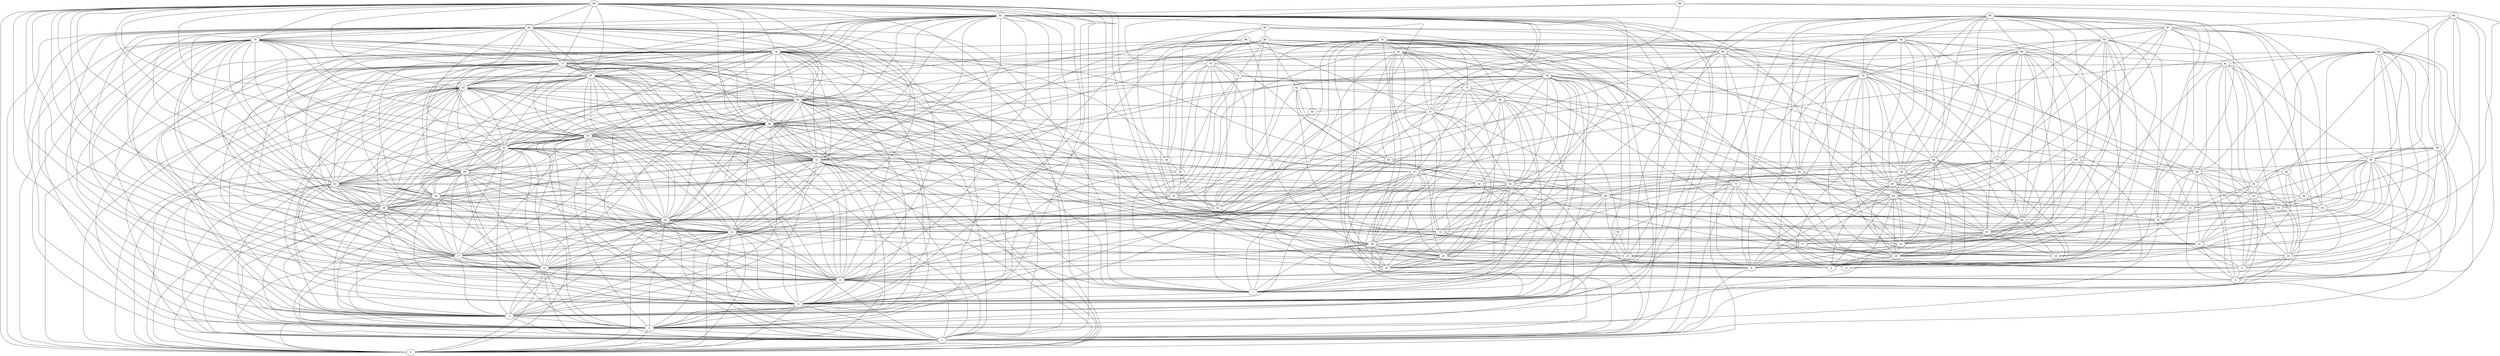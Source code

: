 digraph "sensornet-topology" {
label = "";
rankdir="BT";"0"->"1" [arrowhead = "both"] 
"0"->"2" [arrowhead = "both"] 
"0"->"3" [arrowhead = "both"] 
"0"->"6" [arrowhead = "both"] 
"0"->"12" [arrowhead = "both"] 
"0"->"15" [arrowhead = "both"] 
"0"->"17" [arrowhead = "both"] 
"0"->"21" [arrowhead = "both"] 
"0"->"24" [arrowhead = "both"] 
"0"->"28" [arrowhead = "both"] 
"0"->"34" [arrowhead = "both"] 
"0"->"41" [arrowhead = "both"] 
"0"->"49" [arrowhead = "both"] 
"0"->"51" [arrowhead = "both"] 
"0"->"52" [arrowhead = "both"] 
"0"->"53" [arrowhead = "both"] 
"0"->"56" [arrowhead = "both"] 
"0"->"62" [arrowhead = "both"] 
"0"->"65" [arrowhead = "both"] 
"0"->"67" [arrowhead = "both"] 
"0"->"71" [arrowhead = "both"] 
"0"->"74" [arrowhead = "both"] 
"0"->"78" [arrowhead = "both"] 
"0"->"84" [arrowhead = "both"] 
"0"->"91" [arrowhead = "both"] 
"0"->"99" [arrowhead = "both"] 
"1"->"2" [arrowhead = "both"] 
"1"->"3" [arrowhead = "both"] 
"1"->"6" [arrowhead = "both"] 
"1"->"8" [arrowhead = "both"] 
"1"->"12" [arrowhead = "both"] 
"1"->"15" [arrowhead = "both"] 
"1"->"17" [arrowhead = "both"] 
"1"->"21" [arrowhead = "both"] 
"1"->"24" [arrowhead = "both"] 
"1"->"28" [arrowhead = "both"] 
"1"->"29" [arrowhead = "both"] 
"1"->"30" [arrowhead = "both"] 
"1"->"34" [arrowhead = "both"] 
"1"->"35" [arrowhead = "both"] 
"1"->"41" [arrowhead = "both"] 
"1"->"47" [arrowhead = "both"] 
"1"->"49" [arrowhead = "both"] 
"1"->"52" [arrowhead = "both"] 
"1"->"53" [arrowhead = "both"] 
"1"->"56" [arrowhead = "both"] 
"1"->"62" [arrowhead = "both"] 
"1"->"65" [arrowhead = "both"] 
"1"->"67" [arrowhead = "both"] 
"1"->"71" [arrowhead = "both"] 
"1"->"73" [arrowhead = "both"] 
"1"->"74" [arrowhead = "both"] 
"1"->"78" [arrowhead = "both"] 
"1"->"79" [arrowhead = "both"] 
"1"->"84" [arrowhead = "both"] 
"1"->"85" [arrowhead = "both"] 
"1"->"91" [arrowhead = "both"] 
"1"->"97" [arrowhead = "both"] 
"1"->"99" [arrowhead = "both"] 
"2"->"3" [arrowhead = "both"] 
"2"->"6" [arrowhead = "both"] 
"2"->"10" [arrowhead = "both"] 
"2"->"12" [arrowhead = "both"] 
"2"->"15" [arrowhead = "both"] 
"2"->"17" [arrowhead = "both"] 
"2"->"21" [arrowhead = "both"] 
"2"->"24" [arrowhead = "both"] 
"2"->"28" [arrowhead = "both"] 
"2"->"34" [arrowhead = "both"] 
"2"->"41" [arrowhead = "both"] 
"2"->"48" [arrowhead = "both"] 
"2"->"49" [arrowhead = "both"] 
"2"->"51" [arrowhead = "both"] 
"2"->"53" [arrowhead = "both"] 
"2"->"56" [arrowhead = "both"] 
"2"->"62" [arrowhead = "both"] 
"2"->"65" [arrowhead = "both"] 
"2"->"67" [arrowhead = "both"] 
"2"->"71" [arrowhead = "both"] 
"2"->"74" [arrowhead = "both"] 
"2"->"78" [arrowhead = "both"] 
"2"->"84" [arrowhead = "both"] 
"2"->"88" [arrowhead = "both"] 
"2"->"91" [arrowhead = "both"] 
"2"->"97" [arrowhead = "both"] 
"2"->"99" [arrowhead = "both"] 
"3"->"6" [arrowhead = "both"] 
"3"->"12" [arrowhead = "both"] 
"3"->"15" [arrowhead = "both"] 
"3"->"17" [arrowhead = "both"] 
"3"->"21" [arrowhead = "both"] 
"3"->"24" [arrowhead = "both"] 
"3"->"28" [arrowhead = "both"] 
"3"->"34" [arrowhead = "both"] 
"3"->"41" [arrowhead = "both"] 
"3"->"42" [arrowhead = "both"] 
"3"->"44" [arrowhead = "both"] 
"3"->"49" [arrowhead = "both"] 
"3"->"51" [arrowhead = "both"] 
"3"->"52" [arrowhead = "both"] 
"3"->"56" [arrowhead = "both"] 
"3"->"61" [arrowhead = "both"] 
"3"->"62" [arrowhead = "both"] 
"3"->"65" [arrowhead = "both"] 
"3"->"67" [arrowhead = "both"] 
"3"->"71" [arrowhead = "both"] 
"3"->"74" [arrowhead = "both"] 
"3"->"75" [arrowhead = "both"] 
"3"->"78" [arrowhead = "both"] 
"3"->"84" [arrowhead = "both"] 
"3"->"91" [arrowhead = "both"] 
"3"->"99" [arrowhead = "both"] 
"4"->"9" [arrowhead = "both"] 
"4"->"10" [arrowhead = "both"] 
"4"->"13" [arrowhead = "both"] 
"4"->"14" [arrowhead = "both"] 
"4"->"31" [arrowhead = "both"] 
"4"->"43" [arrowhead = "both"] 
"4"->"59" [arrowhead = "both"] 
"4"->"60" [arrowhead = "both"] 
"4"->"64" [arrowhead = "both"] 
"4"->"80" [arrowhead = "both"] 
"4"->"81" [arrowhead = "both"] 
"4"->"93" [arrowhead = "both"] 
"5"->"18" [arrowhead = "both"] 
"5"->"20" [arrowhead = "both"] 
"5"->"21" [arrowhead = "both"] 
"5"->"25" [arrowhead = "both"] 
"5"->"32" [arrowhead = "both"] 
"5"->"44" [arrowhead = "both"] 
"5"->"45" [arrowhead = "both"] 
"5"->"68" [arrowhead = "both"] 
"5"->"69" [arrowhead = "both"] 
"5"->"75" [arrowhead = "both"] 
"5"->"94" [arrowhead = "both"] 
"5"->"95" [arrowhead = "both"] 
"6"->"7" [arrowhead = "both"] 
"6"->"12" [arrowhead = "both"] 
"6"->"15" [arrowhead = "both"] 
"6"->"17" [arrowhead = "both"] 
"6"->"21" [arrowhead = "both"] 
"6"->"24" [arrowhead = "both"] 
"6"->"28" [arrowhead = "both"] 
"6"->"29" [arrowhead = "both"] 
"6"->"34" [arrowhead = "both"] 
"6"->"38" [arrowhead = "both"] 
"6"->"39" [arrowhead = "both"] 
"6"->"41" [arrowhead = "both"] 
"6"->"47" [arrowhead = "both"] 
"6"->"49" [arrowhead = "both"] 
"6"->"51" [arrowhead = "both"] 
"6"->"52" [arrowhead = "both"] 
"6"->"53" [arrowhead = "both"] 
"6"->"57" [arrowhead = "both"] 
"6"->"62" [arrowhead = "both"] 
"6"->"63" [arrowhead = "both"] 
"6"->"65" [arrowhead = "both"] 
"6"->"67" [arrowhead = "both"] 
"6"->"71" [arrowhead = "both"] 
"6"->"74" [arrowhead = "both"] 
"6"->"78" [arrowhead = "both"] 
"6"->"79" [arrowhead = "both"] 
"6"->"84" [arrowhead = "both"] 
"6"->"91" [arrowhead = "both"] 
"6"->"97" [arrowhead = "both"] 
"6"->"99" [arrowhead = "both"] 
"7"->"12" [arrowhead = "both"] 
"7"->"16" [arrowhead = "both"] 
"7"->"20" [arrowhead = "both"] 
"7"->"29" [arrowhead = "both"] 
"7"->"42" [arrowhead = "both"] 
"7"->"47" [arrowhead = "both"] 
"7"->"48" [arrowhead = "both"] 
"7"->"51" [arrowhead = "both"] 
"7"->"56" [arrowhead = "both"] 
"7"->"62" [arrowhead = "both"] 
"7"->"66" [arrowhead = "both"] 
"7"->"70" [arrowhead = "both"] 
"7"->"79" [arrowhead = "both"] 
"7"->"84" [arrowhead = "both"] 
"7"->"92" [arrowhead = "both"] 
"7"->"97" [arrowhead = "both"] 
"7"->"99" [arrowhead = "both"] 
"8"->"14" [arrowhead = "both"] 
"8"->"18" [arrowhead = "both"] 
"8"->"25" [arrowhead = "both"] 
"8"->"27" [arrowhead = "both"] 
"8"->"36" [arrowhead = "both"] 
"8"->"42" [arrowhead = "both"] 
"8"->"44" [arrowhead = "both"] 
"8"->"45" [arrowhead = "both"] 
"8"->"64" [arrowhead = "both"] 
"8"->"68" [arrowhead = "both"] 
"8"->"75" [arrowhead = "both"] 
"8"->"86" [arrowhead = "both"] 
"8"->"94" [arrowhead = "both"] 
"8"->"95" [arrowhead = "both"] 
"8"->"99" [arrowhead = "both"] 
"9"->"10" [arrowhead = "both"] 
"9"->"27" [arrowhead = "both"] 
"9"->"31" [arrowhead = "both"] 
"9"->"35" [arrowhead = "both"] 
"9"->"43" [arrowhead = "both"] 
"9"->"54" [arrowhead = "both"] 
"9"->"60" [arrowhead = "both"] 
"9"->"72" [arrowhead = "both"] 
"9"->"73" [arrowhead = "both"] 
"9"->"81" [arrowhead = "both"] 
"9"->"85" [arrowhead = "both"] 
"9"->"88" [arrowhead = "both"] 
"9"->"93" [arrowhead = "both"] 
"10"->"30" [arrowhead = "both"] 
"10"->"31" [arrowhead = "both"] 
"10"->"37" [arrowhead = "both"] 
"10"->"43" [arrowhead = "both"] 
"10"->"54" [arrowhead = "both"] 
"10"->"59" [arrowhead = "both"] 
"10"->"75" [arrowhead = "both"] 
"10"->"80" [arrowhead = "both"] 
"10"->"81" [arrowhead = "both"] 
"10"->"93" [arrowhead = "both"] 
"11"->"23" [arrowhead = "both"] 
"11"->"68" [arrowhead = "both"] 
"11"->"69" [arrowhead = "both"] 
"11"->"73" [arrowhead = "both"] 
"12"->"15" [arrowhead = "both"] 
"12"->"17" [arrowhead = "both"] 
"12"->"21" [arrowhead = "both"] 
"12"->"22" [arrowhead = "both"] 
"12"->"24" [arrowhead = "both"] 
"12"->"28" [arrowhead = "both"] 
"12"->"29" [arrowhead = "both"] 
"12"->"34" [arrowhead = "both"] 
"12"->"41" [arrowhead = "both"] 
"12"->"47" [arrowhead = "both"] 
"12"->"49" [arrowhead = "both"] 
"12"->"51" [arrowhead = "both"] 
"12"->"52" [arrowhead = "both"] 
"12"->"53" [arrowhead = "both"] 
"12"->"56" [arrowhead = "both"] 
"12"->"57" [arrowhead = "both"] 
"12"->"60" [arrowhead = "both"] 
"12"->"65" [arrowhead = "both"] 
"12"->"67" [arrowhead = "both"] 
"12"->"71" [arrowhead = "both"] 
"12"->"74" [arrowhead = "both"] 
"12"->"78" [arrowhead = "both"] 
"12"->"79" [arrowhead = "both"] 
"12"->"84" [arrowhead = "both"] 
"12"->"91" [arrowhead = "both"] 
"12"->"97" [arrowhead = "both"] 
"12"->"99" [arrowhead = "both"] 
"13"->"38" [arrowhead = "both"] 
"13"->"54" [arrowhead = "both"] 
"13"->"88" [arrowhead = "both"] 
"13"->"89" [arrowhead = "both"] 
"13"->"90" [arrowhead = "both"] 
"13"->"99" [arrowhead = "both"] 
"14"->"24" [arrowhead = "both"] 
"14"->"32" [arrowhead = "both"] 
"14"->"41" [arrowhead = "both"] 
"14"->"42" [arrowhead = "both"] 
"14"->"54" [arrowhead = "both"] 
"14"->"58" [arrowhead = "both"] 
"14"->"74" [arrowhead = "both"] 
"14"->"82" [arrowhead = "both"] 
"14"->"91" [arrowhead = "both"] 
"15"->"17" [arrowhead = "both"] 
"15"->"20" [arrowhead = "both"] 
"15"->"21" [arrowhead = "both"] 
"15"->"24" [arrowhead = "both"] 
"15"->"26" [arrowhead = "both"] 
"15"->"28" [arrowhead = "both"] 
"15"->"34" [arrowhead = "both"] 
"15"->"41" [arrowhead = "both"] 
"15"->"49" [arrowhead = "both"] 
"15"->"51" [arrowhead = "both"] 
"15"->"52" [arrowhead = "both"] 
"15"->"53" [arrowhead = "both"] 
"15"->"56" [arrowhead = "both"] 
"15"->"62" [arrowhead = "both"] 
"15"->"63" [arrowhead = "both"] 
"15"->"67" [arrowhead = "both"] 
"15"->"71" [arrowhead = "both"] 
"15"->"74" [arrowhead = "both"] 
"15"->"78" [arrowhead = "both"] 
"15"->"84" [arrowhead = "both"] 
"15"->"89" [arrowhead = "both"] 
"15"->"91" [arrowhead = "both"] 
"15"->"99" [arrowhead = "both"] 
"16"->"20" [arrowhead = "both"] 
"16"->"29" [arrowhead = "both"] 
"16"->"32" [arrowhead = "both"] 
"16"->"42" [arrowhead = "both"] 
"16"->"47" [arrowhead = "both"] 
"16"->"57" [arrowhead = "both"] 
"16"->"70" [arrowhead = "both"] 
"16"->"76" [arrowhead = "both"] 
"16"->"79" [arrowhead = "both"] 
"16"->"80" [arrowhead = "both"] 
"16"->"92" [arrowhead = "both"] 
"16"->"97" [arrowhead = "both"] 
"17"->"21" [arrowhead = "both"] 
"17"->"24" [arrowhead = "both"] 
"17"->"28" [arrowhead = "both"] 
"17"->"31" [arrowhead = "both"] 
"17"->"34" [arrowhead = "both"] 
"17"->"41" [arrowhead = "both"] 
"17"->"49" [arrowhead = "both"] 
"17"->"51" [arrowhead = "both"] 
"17"->"52" [arrowhead = "both"] 
"17"->"53" [arrowhead = "both"] 
"17"->"56" [arrowhead = "both"] 
"17"->"62" [arrowhead = "both"] 
"17"->"65" [arrowhead = "both"] 
"17"->"71" [arrowhead = "both"] 
"17"->"74" [arrowhead = "both"] 
"17"->"78" [arrowhead = "both"] 
"17"->"84" [arrowhead = "both"] 
"17"->"85" [arrowhead = "both"] 
"17"->"91" [arrowhead = "both"] 
"17"->"99" [arrowhead = "both"] 
"18"->"25" [arrowhead = "both"] 
"18"->"33" [arrowhead = "both"] 
"18"->"36" [arrowhead = "both"] 
"18"->"44" [arrowhead = "both"] 
"18"->"45" [arrowhead = "both"] 
"18"->"55" [arrowhead = "both"] 
"18"->"58" [arrowhead = "both"] 
"18"->"73" [arrowhead = "both"] 
"18"->"75" [arrowhead = "both"] 
"18"->"83" [arrowhead = "both"] 
"18"->"86" [arrowhead = "both"] 
"18"->"94" [arrowhead = "both"] 
"18"->"95" [arrowhead = "both"] 
"18"->"96" [arrowhead = "both"] 
"19"->"29" [arrowhead = "both"] 
"19"->"32" [arrowhead = "both"] 
"19"->"33" [arrowhead = "both"] 
"19"->"36" [arrowhead = "both"] 
"19"->"82" [arrowhead = "both"] 
"19"->"83" [arrowhead = "both"] 
"19"->"86" [arrowhead = "both"] 
"19"->"93" [arrowhead = "both"] 
"20"->"21" [arrowhead = "both"] 
"20"->"22" [arrowhead = "both"] 
"20"->"29" [arrowhead = "both"] 
"20"->"42" [arrowhead = "both"] 
"20"->"47" [arrowhead = "both"] 
"20"->"55" [arrowhead = "both"] 
"20"->"57" [arrowhead = "both"] 
"20"->"66" [arrowhead = "both"] 
"20"->"79" [arrowhead = "both"] 
"20"->"92" [arrowhead = "both"] 
"20"->"93" [arrowhead = "both"] 
"20"->"97" [arrowhead = "both"] 
"21"->"24" [arrowhead = "both"] 
"21"->"28" [arrowhead = "both"] 
"21"->"34" [arrowhead = "both"] 
"21"->"35" [arrowhead = "both"] 
"21"->"41" [arrowhead = "both"] 
"21"->"49" [arrowhead = "both"] 
"21"->"51" [arrowhead = "both"] 
"21"->"52" [arrowhead = "both"] 
"21"->"53" [arrowhead = "both"] 
"21"->"56" [arrowhead = "both"] 
"21"->"58" [arrowhead = "both"] 
"21"->"62" [arrowhead = "both"] 
"21"->"65" [arrowhead = "both"] 
"21"->"67" [arrowhead = "both"] 
"21"->"74" [arrowhead = "both"] 
"21"->"78" [arrowhead = "both"] 
"21"->"84" [arrowhead = "both"] 
"21"->"85" [arrowhead = "both"] 
"21"->"87" [arrowhead = "both"] 
"21"->"91" [arrowhead = "both"] 
"21"->"99" [arrowhead = "both"] 
"22"->"26" [arrowhead = "both"] 
"22"->"39" [arrowhead = "both"] 
"22"->"46" [arrowhead = "both"] 
"22"->"49" [arrowhead = "both"] 
"22"->"70" [arrowhead = "both"] 
"22"->"76" [arrowhead = "both"] 
"22"->"82" [arrowhead = "both"] 
"22"->"85" [arrowhead = "both"] 
"22"->"89" [arrowhead = "both"] 
"22"->"96" [arrowhead = "both"] 
"23"->"27" [arrowhead = "both"] 
"23"->"48" [arrowhead = "both"] 
"23"->"61" [arrowhead = "both"] 
"23"->"76" [arrowhead = "both"] 
"23"->"77" [arrowhead = "both"] 
"23"->"79" [arrowhead = "both"] 
"23"->"95" [arrowhead = "both"] 
"23"->"98" [arrowhead = "both"] 
"24"->"26" [arrowhead = "both"] 
"24"->"28" [arrowhead = "both"] 
"24"->"30" [arrowhead = "both"] 
"24"->"34" [arrowhead = "both"] 
"24"->"41" [arrowhead = "both"] 
"24"->"48" [arrowhead = "both"] 
"24"->"49" [arrowhead = "both"] 
"24"->"51" [arrowhead = "both"] 
"24"->"52" [arrowhead = "both"] 
"24"->"53" [arrowhead = "both"] 
"24"->"56" [arrowhead = "both"] 
"24"->"62" [arrowhead = "both"] 
"24"->"64" [arrowhead = "both"] 
"24"->"65" [arrowhead = "both"] 
"24"->"67" [arrowhead = "both"] 
"24"->"71" [arrowhead = "both"] 
"24"->"78" [arrowhead = "both"] 
"24"->"84" [arrowhead = "both"] 
"24"->"87" [arrowhead = "both"] 
"24"->"91" [arrowhead = "both"] 
"24"->"99" [arrowhead = "both"] 
"25"->"26" [arrowhead = "both"] 
"25"->"33" [arrowhead = "both"] 
"25"->"36" [arrowhead = "both"] 
"25"->"44" [arrowhead = "both"] 
"25"->"45" [arrowhead = "both"] 
"25"->"48" [arrowhead = "both"] 
"25"->"55" [arrowhead = "both"] 
"25"->"58" [arrowhead = "both"] 
"25"->"68" [arrowhead = "both"] 
"25"->"71" [arrowhead = "both"] 
"25"->"83" [arrowhead = "both"] 
"25"->"86" [arrowhead = "both"] 
"25"->"94" [arrowhead = "both"] 
"25"->"95" [arrowhead = "both"] 
"26"->"39" [arrowhead = "both"] 
"26"->"40" [arrowhead = "both"] 
"26"->"42" [arrowhead = "both"] 
"26"->"65" [arrowhead = "both"] 
"26"->"72" [arrowhead = "both"] 
"26"->"73" [arrowhead = "both"] 
"26"->"75" [arrowhead = "both"] 
"26"->"89" [arrowhead = "both"] 
"26"->"90" [arrowhead = "both"] 
"26"->"92" [arrowhead = "both"] 
"27"->"33" [arrowhead = "both"] 
"27"->"44" [arrowhead = "both"] 
"27"->"48" [arrowhead = "both"] 
"27"->"59" [arrowhead = "both"] 
"27"->"60" [arrowhead = "both"] 
"27"->"73" [arrowhead = "both"] 
"27"->"98" [arrowhead = "both"] 
"28"->"34" [arrowhead = "both"] 
"28"->"41" [arrowhead = "both"] 
"28"->"49" [arrowhead = "both"] 
"28"->"51" [arrowhead = "both"] 
"28"->"52" [arrowhead = "both"] 
"28"->"53" [arrowhead = "both"] 
"28"->"56" [arrowhead = "both"] 
"28"->"62" [arrowhead = "both"] 
"28"->"65" [arrowhead = "both"] 
"28"->"67" [arrowhead = "both"] 
"28"->"71" [arrowhead = "both"] 
"28"->"74" [arrowhead = "both"] 
"28"->"84" [arrowhead = "both"] 
"28"->"91" [arrowhead = "both"] 
"28"->"98" [arrowhead = "both"] 
"28"->"99" [arrowhead = "both"] 
"29"->"33" [arrowhead = "both"] 
"29"->"42" [arrowhead = "both"] 
"29"->"47" [arrowhead = "both"] 
"29"->"51" [arrowhead = "both"] 
"29"->"56" [arrowhead = "both"] 
"29"->"57" [arrowhead = "both"] 
"29"->"60" [arrowhead = "both"] 
"29"->"62" [arrowhead = "both"] 
"29"->"66" [arrowhead = "both"] 
"29"->"70" [arrowhead = "both"] 
"29"->"92" [arrowhead = "both"] 
"29"->"97" [arrowhead = "both"] 
"30"->"38" [arrowhead = "both"] 
"30"->"43" [arrowhead = "both"] 
"30"->"44" [arrowhead = "both"] 
"30"->"51" [arrowhead = "both"] 
"30"->"60" [arrowhead = "both"] 
"30"->"87" [arrowhead = "both"] 
"30"->"91" [arrowhead = "both"] 
"30"->"93" [arrowhead = "both"] 
"31"->"33" [arrowhead = "both"] 
"31"->"43" [arrowhead = "both"] 
"31"->"54" [arrowhead = "both"] 
"31"->"59" [arrowhead = "both"] 
"31"->"60" [arrowhead = "both"] 
"31"->"67" [arrowhead = "both"] 
"31"->"89" [arrowhead = "both"] 
"31"->"92" [arrowhead = "both"] 
"31"->"93" [arrowhead = "both"] 
"32"->"47" [arrowhead = "both"] 
"32"->"53" [arrowhead = "both"] 
"32"->"64" [arrowhead = "both"] 
"32"->"66" [arrowhead = "both"] 
"32"->"69" [arrowhead = "both"] 
"33"->"36" [arrowhead = "both"] 
"33"->"44" [arrowhead = "both"] 
"33"->"45" [arrowhead = "both"] 
"33"->"68" [arrowhead = "both"] 
"33"->"69" [arrowhead = "both"] 
"33"->"75" [arrowhead = "both"] 
"33"->"77" [arrowhead = "both"] 
"33"->"79" [arrowhead = "both"] 
"33"->"81" [arrowhead = "both"] 
"33"->"86" [arrowhead = "both"] 
"33"->"94" [arrowhead = "both"] 
"33"->"95" [arrowhead = "both"] 
"34"->"41" [arrowhead = "both"] 
"34"->"42" [arrowhead = "both"] 
"34"->"49" [arrowhead = "both"] 
"34"->"51" [arrowhead = "both"] 
"34"->"52" [arrowhead = "both"] 
"34"->"53" [arrowhead = "both"] 
"34"->"56" [arrowhead = "both"] 
"34"->"62" [arrowhead = "both"] 
"34"->"65" [arrowhead = "both"] 
"34"->"67" [arrowhead = "both"] 
"34"->"71" [arrowhead = "both"] 
"34"->"74" [arrowhead = "both"] 
"34"->"78" [arrowhead = "both"] 
"34"->"91" [arrowhead = "both"] 
"34"->"98" [arrowhead = "both"] 
"34"->"99" [arrowhead = "both"] 
"35"->"37" [arrowhead = "both"] 
"35"->"45" [arrowhead = "both"] 
"35"->"51" [arrowhead = "both"] 
"35"->"59" [arrowhead = "both"] 
"35"->"60" [arrowhead = "both"] 
"35"->"67" [arrowhead = "both"] 
"35"->"71" [arrowhead = "both"] 
"35"->"87" [arrowhead = "both"] 
"35"->"95" [arrowhead = "both"] 
"36"->"37" [arrowhead = "both"] 
"36"->"45" [arrowhead = "both"] 
"36"->"58" [arrowhead = "both"] 
"36"->"68" [arrowhead = "both"] 
"36"->"69" [arrowhead = "both"] 
"36"->"75" [arrowhead = "both"] 
"36"->"83" [arrowhead = "both"] 
"36"->"90" [arrowhead = "both"] 
"36"->"95" [arrowhead = "both"] 
"37"->"38" [arrowhead = "both"] 
"37"->"60" [arrowhead = "both"] 
"37"->"62" [arrowhead = "both"] 
"37"->"85" [arrowhead = "both"] 
"37"->"86" [arrowhead = "both"] 
"37"->"88" [arrowhead = "both"] 
"38"->"41" [arrowhead = "both"] 
"38"->"63" [arrowhead = "both"] 
"38"->"80" [arrowhead = "both"] 
"38"->"87" [arrowhead = "both"] 
"39"->"40" [arrowhead = "both"] 
"39"->"56" [arrowhead = "both"] 
"39"->"72" [arrowhead = "both"] 
"39"->"76" [arrowhead = "both"] 
"39"->"90" [arrowhead = "both"] 
"40"->"52" [arrowhead = "both"] 
"40"->"74" [arrowhead = "both"] 
"40"->"76" [arrowhead = "both"] 
"40"->"89" [arrowhead = "both"] 
"41"->"49" [arrowhead = "both"] 
"41"->"51" [arrowhead = "both"] 
"41"->"52" [arrowhead = "both"] 
"41"->"53" [arrowhead = "both"] 
"41"->"56" [arrowhead = "both"] 
"41"->"62" [arrowhead = "both"] 
"41"->"64" [arrowhead = "both"] 
"41"->"65" [arrowhead = "both"] 
"41"->"67" [arrowhead = "both"] 
"41"->"71" [arrowhead = "both"] 
"41"->"74" [arrowhead = "both"] 
"41"->"78" [arrowhead = "both"] 
"41"->"84" [arrowhead = "both"] 
"41"->"99" [arrowhead = "both"] 
"42"->"47" [arrowhead = "both"] 
"42"->"57" [arrowhead = "both"] 
"42"->"58" [arrowhead = "both"] 
"42"->"66" [arrowhead = "both"] 
"42"->"68" [arrowhead = "both"] 
"42"->"70" [arrowhead = "both"] 
"42"->"76" [arrowhead = "both"] 
"42"->"79" [arrowhead = "both"] 
"42"->"97" [arrowhead = "both"] 
"43"->"54" [arrowhead = "both"] 
"43"->"56" [arrowhead = "both"] 
"43"->"59" [arrowhead = "both"] 
"43"->"60" [arrowhead = "both"] 
"43"->"80" [arrowhead = "both"] 
"43"->"81" [arrowhead = "both"] 
"43"->"97" [arrowhead = "both"] 
"44"->"45" [arrowhead = "both"] 
"44"->"53" [arrowhead = "both"] 
"44"->"55" [arrowhead = "both"] 
"44"->"58" [arrowhead = "both"] 
"44"->"66" [arrowhead = "both"] 
"44"->"68" [arrowhead = "both"] 
"44"->"75" [arrowhead = "both"] 
"44"->"83" [arrowhead = "both"] 
"44"->"87" [arrowhead = "both"] 
"44"->"95" [arrowhead = "both"] 
"45"->"55" [arrowhead = "both"] 
"45"->"58" [arrowhead = "both"] 
"45"->"68" [arrowhead = "both"] 
"45"->"75" [arrowhead = "both"] 
"45"->"83" [arrowhead = "both"] 
"45"->"85" [arrowhead = "both"] 
"45"->"86" [arrowhead = "both"] 
"45"->"89" [arrowhead = "both"] 
"45"->"94" [arrowhead = "both"] 
"46"->"66" [arrowhead = "both"] 
"46"->"72" [arrowhead = "both"] 
"47"->"51" [arrowhead = "both"] 
"47"->"56" [arrowhead = "both"] 
"47"->"57" [arrowhead = "both"] 
"47"->"62" [arrowhead = "both"] 
"47"->"66" [arrowhead = "both"] 
"47"->"70" [arrowhead = "both"] 
"47"->"79" [arrowhead = "both"] 
"47"->"92" [arrowhead = "both"] 
"48"->"52" [arrowhead = "both"] 
"48"->"55" [arrowhead = "both"] 
"48"->"57" [arrowhead = "both"] 
"48"->"65" [arrowhead = "both"] 
"48"->"73" [arrowhead = "both"] 
"48"->"74" [arrowhead = "both"] 
"48"->"77" [arrowhead = "both"] 
"49"->"51" [arrowhead = "both"] 
"49"->"52" [arrowhead = "both"] 
"49"->"53" [arrowhead = "both"] 
"49"->"56" [arrowhead = "both"] 
"49"->"62" [arrowhead = "both"] 
"49"->"65" [arrowhead = "both"] 
"49"->"67" [arrowhead = "both"] 
"49"->"71" [arrowhead = "both"] 
"49"->"74" [arrowhead = "both"] 
"49"->"78" [arrowhead = "both"] 
"49"->"84" [arrowhead = "both"] 
"49"->"91" [arrowhead = "both"] 
"51"->"52" [arrowhead = "both"] 
"51"->"53" [arrowhead = "both"] 
"51"->"56" [arrowhead = "both"] 
"51"->"62" [arrowhead = "both"] 
"51"->"65" [arrowhead = "both"] 
"51"->"67" [arrowhead = "both"] 
"51"->"71" [arrowhead = "both"] 
"51"->"74" [arrowhead = "both"] 
"51"->"78" [arrowhead = "both"] 
"51"->"79" [arrowhead = "both"] 
"51"->"80" [arrowhead = "both"] 
"51"->"84" [arrowhead = "both"] 
"51"->"85" [arrowhead = "both"] 
"51"->"91" [arrowhead = "both"] 
"51"->"97" [arrowhead = "both"] 
"51"->"99" [arrowhead = "both"] 
"52"->"53" [arrowhead = "both"] 
"52"->"56" [arrowhead = "both"] 
"52"->"62" [arrowhead = "both"] 
"52"->"65" [arrowhead = "both"] 
"52"->"67" [arrowhead = "both"] 
"52"->"71" [arrowhead = "both"] 
"52"->"74" [arrowhead = "both"] 
"52"->"78" [arrowhead = "both"] 
"52"->"84" [arrowhead = "both"] 
"52"->"91" [arrowhead = "both"] 
"52"->"98" [arrowhead = "both"] 
"52"->"99" [arrowhead = "both"] 
"53"->"56" [arrowhead = "both"] 
"53"->"62" [arrowhead = "both"] 
"53"->"65" [arrowhead = "both"] 
"53"->"67" [arrowhead = "both"] 
"53"->"71" [arrowhead = "both"] 
"53"->"74" [arrowhead = "both"] 
"53"->"78" [arrowhead = "both"] 
"53"->"84" [arrowhead = "both"] 
"53"->"91" [arrowhead = "both"] 
"53"->"94" [arrowhead = "both"] 
"53"->"99" [arrowhead = "both"] 
"54"->"59" [arrowhead = "both"] 
"54"->"60" [arrowhead = "both"] 
"54"->"63" [arrowhead = "both"] 
"54"->"64" [arrowhead = "both"] 
"54"->"81" [arrowhead = "both"] 
"54"->"93" [arrowhead = "both"] 
"55"->"68" [arrowhead = "both"] 
"55"->"70" [arrowhead = "both"] 
"55"->"75" [arrowhead = "both"] 
"55"->"94" [arrowhead = "both"] 
"55"->"95" [arrowhead = "both"] 
"56"->"57" [arrowhead = "both"] 
"56"->"62" [arrowhead = "both"] 
"56"->"65" [arrowhead = "both"] 
"56"->"67" [arrowhead = "both"] 
"56"->"71" [arrowhead = "both"] 
"56"->"74" [arrowhead = "both"] 
"56"->"78" [arrowhead = "both"] 
"56"->"79" [arrowhead = "both"] 
"56"->"84" [arrowhead = "both"] 
"56"->"89" [arrowhead = "both"] 
"56"->"91" [arrowhead = "both"] 
"56"->"97" [arrowhead = "both"] 
"56"->"99" [arrowhead = "both"] 
"57"->"62" [arrowhead = "both"] 
"57"->"66" [arrowhead = "both"] 
"57"->"70" [arrowhead = "both"] 
"57"->"79" [arrowhead = "both"] 
"57"->"87" [arrowhead = "both"] 
"57"->"92" [arrowhead = "both"] 
"57"->"97" [arrowhead = "both"] 
"57"->"98" [arrowhead = "both"] 
"58"->"64" [arrowhead = "both"] 
"58"->"68" [arrowhead = "both"] 
"58"->"75" [arrowhead = "both"] 
"58"->"77" [arrowhead = "both"] 
"58"->"86" [arrowhead = "both"] 
"58"->"92" [arrowhead = "both"] 
"58"->"94" [arrowhead = "both"] 
"58"->"95" [arrowhead = "both"] 
"59"->"60" [arrowhead = "both"] 
"59"->"77" [arrowhead = "both"] 
"59"->"81" [arrowhead = "both"] 
"59"->"85" [arrowhead = "both"] 
"59"->"89" [arrowhead = "both"] 
"59"->"93" [arrowhead = "both"] 
"60"->"80" [arrowhead = "both"] 
"60"->"81" [arrowhead = "both"] 
"60"->"87" [arrowhead = "both"] 
"60"->"93" [arrowhead = "both"] 
"60"->"96" [arrowhead = "both"] 
"61"->"66" [arrowhead = "both"] 
"61"->"73" [arrowhead = "both"] 
"62"->"65" [arrowhead = "both"] 
"62"->"67" [arrowhead = "both"] 
"62"->"71" [arrowhead = "both"] 
"62"->"74" [arrowhead = "both"] 
"62"->"78" [arrowhead = "both"] 
"62"->"79" [arrowhead = "both"] 
"62"->"84" [arrowhead = "both"] 
"62"->"91" [arrowhead = "both"] 
"62"->"97" [arrowhead = "both"] 
"62"->"99" [arrowhead = "both"] 
"63"->"69" [arrowhead = "both"] 
"63"->"88" [arrowhead = "both"] 
"64"->"74" [arrowhead = "both"] 
"64"->"82" [arrowhead = "both"] 
"64"->"91" [arrowhead = "both"] 
"64"->"93" [arrowhead = "both"] 
"65"->"67" [arrowhead = "both"] 
"65"->"71" [arrowhead = "both"] 
"65"->"74" [arrowhead = "both"] 
"65"->"75" [arrowhead = "both"] 
"65"->"76" [arrowhead = "both"] 
"65"->"78" [arrowhead = "both"] 
"65"->"84" [arrowhead = "both"] 
"65"->"91" [arrowhead = "both"] 
"65"->"99" [arrowhead = "both"] 
"66"->"70" [arrowhead = "both"] 
"66"->"79" [arrowhead = "both"] 
"66"->"82" [arrowhead = "both"] 
"66"->"92" [arrowhead = "both"] 
"66"->"97" [arrowhead = "both"] 
"67"->"71" [arrowhead = "both"] 
"67"->"74" [arrowhead = "both"] 
"67"->"78" [arrowhead = "both"] 
"67"->"81" [arrowhead = "both"] 
"67"->"84" [arrowhead = "both"] 
"67"->"91" [arrowhead = "both"] 
"67"->"99" [arrowhead = "both"] 
"68"->"75" [arrowhead = "both"] 
"68"->"79" [arrowhead = "both"] 
"68"->"83" [arrowhead = "both"] 
"68"->"86" [arrowhead = "both"] 
"68"->"94" [arrowhead = "both"] 
"68"->"95" [arrowhead = "both"] 
"69"->"82" [arrowhead = "both"] 
"69"->"83" [arrowhead = "both"] 
"69"->"86" [arrowhead = "both"] 
"70"->"72" [arrowhead = "both"] 
"70"->"79" [arrowhead = "both"] 
"70"->"92" [arrowhead = "both"] 
"70"->"97" [arrowhead = "both"] 
"71"->"74" [arrowhead = "both"] 
"71"->"78" [arrowhead = "both"] 
"71"->"84" [arrowhead = "both"] 
"71"->"85" [arrowhead = "both"] 
"71"->"91" [arrowhead = "both"] 
"71"->"93" [arrowhead = "both"] 
"71"->"99" [arrowhead = "both"] 
"72"->"76" [arrowhead = "both"] 
"72"->"89" [arrowhead = "both"] 
"72"->"96" [arrowhead = "both"] 
"73"->"77" [arrowhead = "both"] 
"73"->"98" [arrowhead = "both"] 
"74"->"78" [arrowhead = "both"] 
"74"->"84" [arrowhead = "both"] 
"74"->"91" [arrowhead = "both"] 
"74"->"98" [arrowhead = "both"] 
"74"->"99" [arrowhead = "both"] 
"75"->"76" [arrowhead = "both"] 
"75"->"83" [arrowhead = "both"] 
"75"->"86" [arrowhead = "both"] 
"75"->"94" [arrowhead = "both"] 
"75"->"95" [arrowhead = "both"] 
"76"->"89" [arrowhead = "both"] 
"76"->"90" [arrowhead = "both"] 
"76"->"92" [arrowhead = "both"] 
"77"->"83" [arrowhead = "both"] 
"77"->"87" [arrowhead = "both"] 
"77"->"98" [arrowhead = "both"] 
"78"->"84" [arrowhead = "both"] 
"78"->"91" [arrowhead = "both"] 
"78"->"99" [arrowhead = "both"] 
"79"->"83" [arrowhead = "both"] 
"79"->"90" [arrowhead = "both"] 
"79"->"92" [arrowhead = "both"] 
"79"->"97" [arrowhead = "both"] 
"80"->"88" [arrowhead = "both"] 
"80"->"93" [arrowhead = "both"] 
"81"->"83" [arrowhead = "both"] 
"81"->"93" [arrowhead = "both"] 
"82"->"89" [arrowhead = "both"] 
"83"->"86" [arrowhead = "both"] 
"83"->"94" [arrowhead = "both"] 
"83"->"95" [arrowhead = "both"] 
"84"->"91" [arrowhead = "both"] 
"84"->"99" [arrowhead = "both"] 
"85"->"87" [arrowhead = "both"] 
"85"->"89" [arrowhead = "both"] 
"85"->"95" [arrowhead = "both"] 
"86"->"87" [arrowhead = "both"] 
"86"->"95" [arrowhead = "both"] 
"87"->"88" [arrowhead = "both"] 
"87"->"95" [arrowhead = "both"] 
"89"->"90" [arrowhead = "both"] 
"91"->"96" [arrowhead = "both"] 
"91"->"99" [arrowhead = "both"] 
"92"->"97" [arrowhead = "both"] 
"94"->"95" [arrowhead = "both"] 
}